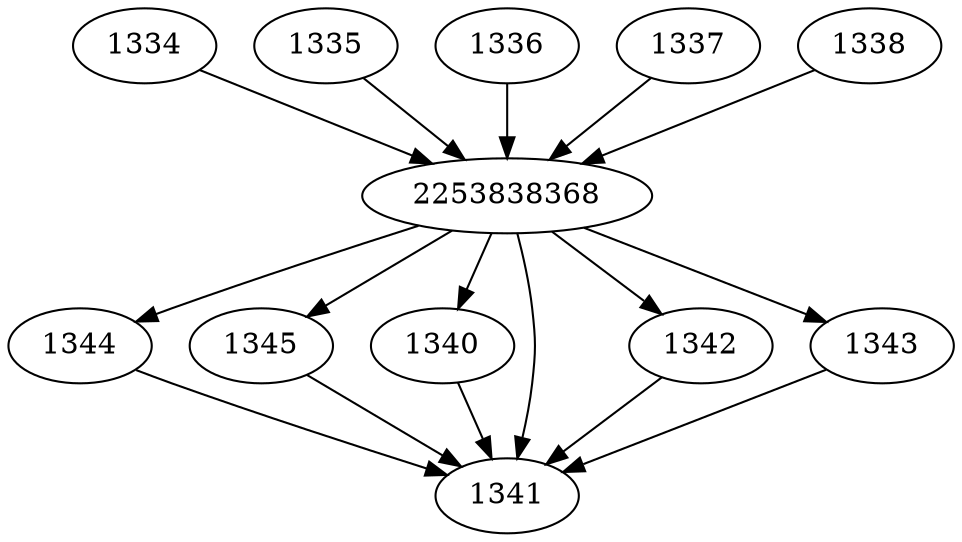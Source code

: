 strict digraph  {
1344;
1345;
2253838368;
1334;
1335;
1336;
1337;
1338;
1340;
1341;
1342;
1343;
1344 -> 1341;
1345 -> 1341;
2253838368 -> 1340;
2253838368 -> 1341;
2253838368 -> 1342;
2253838368 -> 1343;
2253838368 -> 1344;
2253838368 -> 1345;
1334 -> 2253838368;
1335 -> 2253838368;
1336 -> 2253838368;
1337 -> 2253838368;
1338 -> 2253838368;
1340 -> 1341;
1342 -> 1341;
1343 -> 1341;
}
